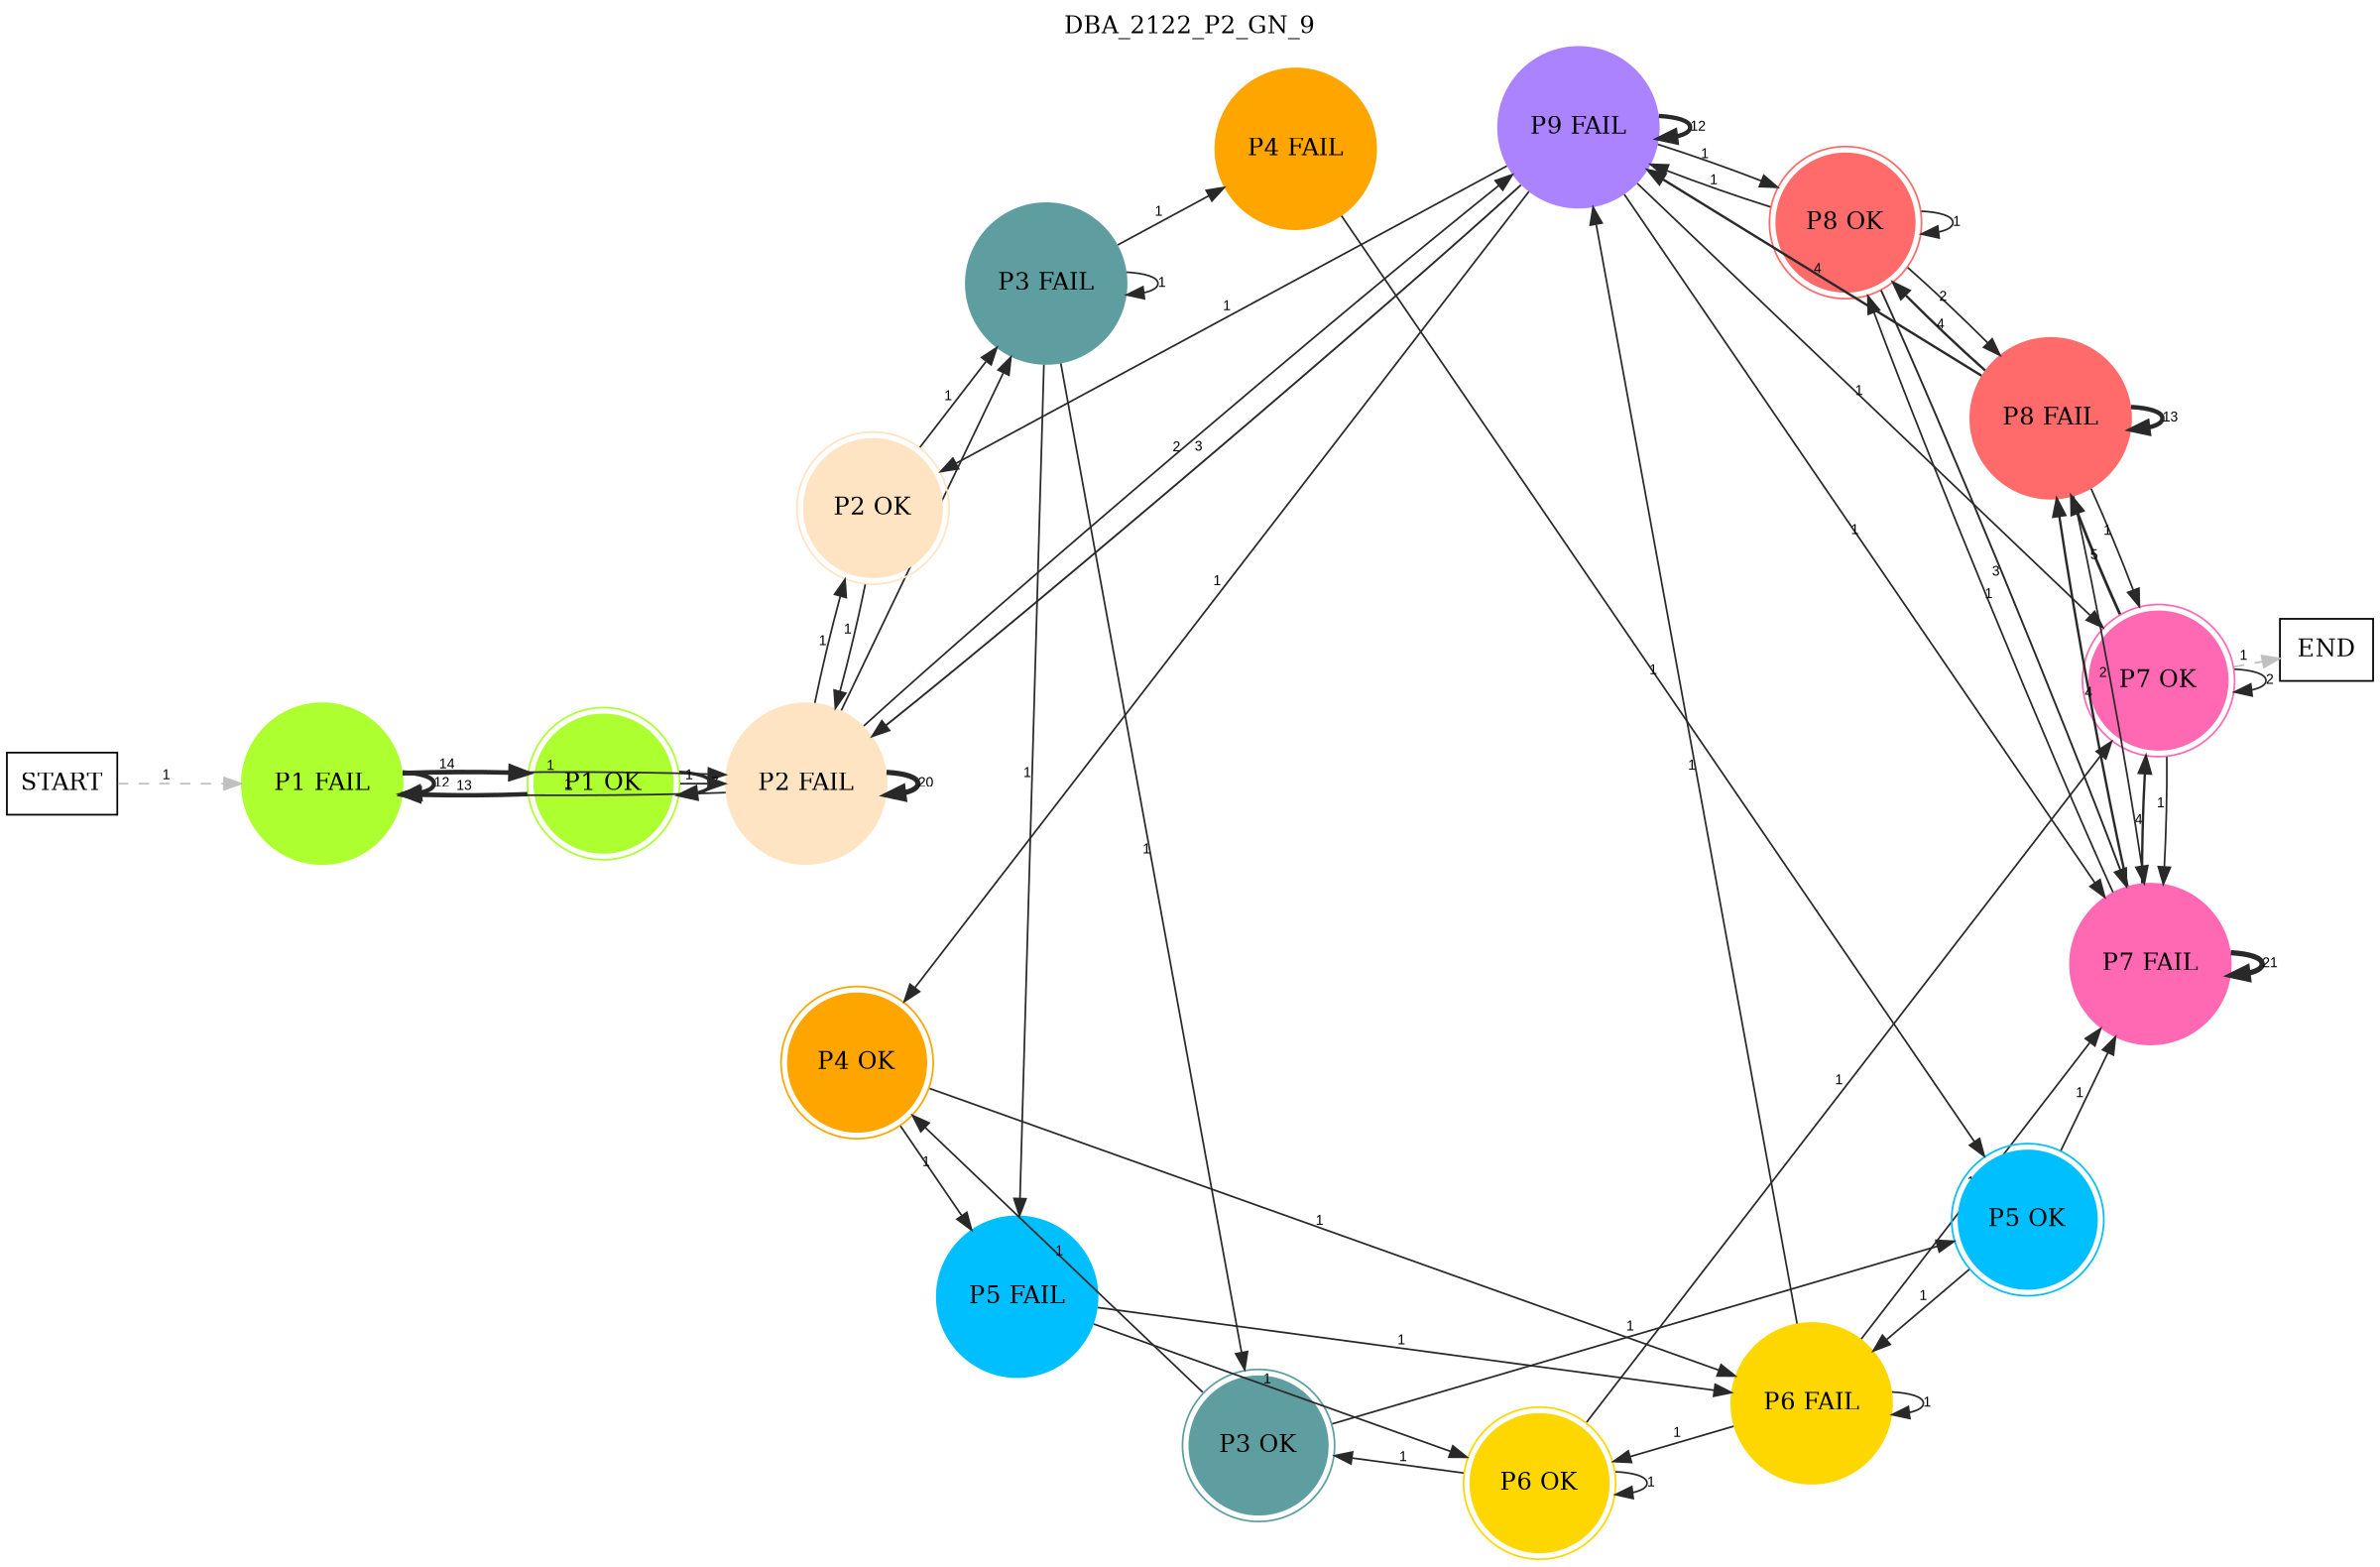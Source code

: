 digraph DBA_2122_P2_GN_9 {
	labelloc="t";
	label=DBA_2122_P2_GN_9;
	dpi = 150
	size="16,11!";
	margin = 0;
layout=circo;
"START" [shape=box, fillcolor=white, style=filled, color=black]
"P1 FAIL" [shape=circle, color=greenyellow, style=filled]
"P1 OK" [shape=circle, color=greenyellow, peripheries=2, style=filled]
"P2 FAIL" [shape=circle, color=bisque, style=filled]
"P9 FAIL" [shape=circle, color=mediumpurple1, style=filled]
"P3 FAIL" [shape=circle, color=cadetblue, style=filled]
"P5 FAIL" [shape=circle, color=deepskyblue, style=filled]
"P6 FAIL" [shape=circle, color=gold, style=filled]
"P2 OK" [shape=circle, color=bisque, peripheries=2, style=filled]
"P4 FAIL" [shape=circle, color=orange, style=filled]
"P5 OK" [shape=circle, color=deepskyblue, peripheries=2, style=filled]
"P6 OK" [shape=circle, color=gold, peripheries=2, style=filled]
"P3 OK" [shape=circle, color=cadetblue, peripheries=2, style=filled]
"P7 FAIL" [shape=circle, color=hotpink, style=filled]
"P8 FAIL" [shape=circle, color=indianred1, style=filled]
"P4 OK" [shape=circle, color=orange, peripheries=2, style=filled]
"P7 OK" [shape=circle, color=hotpink, peripheries=2, style=filled]
"P8 OK" [shape=circle, color=indianred1, peripheries=2, style=filled]
"END" [shape=box, fillcolor=white, style=filled, color=black]
"START" -> "P1 FAIL" [ style = dashed color=grey label ="1" labelfloat=false fontname="Arial" fontsize=8]

"P1 FAIL" -> "P1 FAIL" [ color=grey16 penwidth = "2.484906649788"label ="12" labelfloat=false fontname="Arial" fontsize=8]

"P1 FAIL" -> "P1 OK" [ color=grey16 penwidth = "2.63905732961526"label ="14" labelfloat=false fontname="Arial" fontsize=8]

"P1 FAIL" -> "P2 FAIL" [ color=grey16 penwidth = "1"label ="1" labelfloat=false fontname="Arial" fontsize=8]

"P1 OK" -> "P1 FAIL" [ color=grey16 penwidth = "2.56494935746154"label ="13" labelfloat=false fontname="Arial" fontsize=8]

"P1 OK" -> "P1 OK" [ color=grey16 penwidth = "1.94591014905531"label ="7" labelfloat=false fontname="Arial" fontsize=8]

"P1 OK" -> "P2 FAIL" [ color=grey16 penwidth = "1"label ="1" labelfloat=false fontname="Arial" fontsize=8]

"P2 FAIL" -> "P1 FAIL" [ color=grey16 penwidth = "1"label ="1" labelfloat=false fontname="Arial" fontsize=8]

"P2 FAIL" -> "P2 FAIL" [ color=grey16 penwidth = "2.99573227355399"label ="20" labelfloat=false fontname="Arial" fontsize=8]

"P2 FAIL" -> "P9 FAIL" [ color=grey16 penwidth = "1"label ="2" labelfloat=false fontname="Arial" fontsize=8]

"P2 FAIL" -> "P3 FAIL" [ color=grey16 penwidth = "1"label ="2" labelfloat=false fontname="Arial" fontsize=8]

"P2 FAIL" -> "P2 OK" [ color=grey16 penwidth = "1"label ="1" labelfloat=false fontname="Arial" fontsize=8]

"P9 FAIL" -> "P2 FAIL" [ color=grey16 penwidth = "1.09861228866811"label ="3" labelfloat=false fontname="Arial" fontsize=8]

"P9 FAIL" -> "P9 FAIL" [ color=grey16 penwidth = "2.484906649788"label ="12" labelfloat=false fontname="Arial" fontsize=8]

"P9 FAIL" -> "P2 OK" [ color=grey16 penwidth = "1"label ="1" labelfloat=false fontname="Arial" fontsize=8]

"P9 FAIL" -> "P7 FAIL" [ color=grey16 penwidth = "1"label ="1" labelfloat=false fontname="Arial" fontsize=8]

"P9 FAIL" -> "P4 OK" [ color=grey16 penwidth = "1"label ="1" labelfloat=false fontname="Arial" fontsize=8]

"P9 FAIL" -> "P7 OK" [ color=grey16 penwidth = "1"label ="1" labelfloat=false fontname="Arial" fontsize=8]

"P9 FAIL" -> "P8 OK" [ color=grey16 penwidth = "1"label ="1" labelfloat=false fontname="Arial" fontsize=8]

"P3 FAIL" -> "P3 FAIL" [ color=grey16 penwidth = "1"label ="1" labelfloat=false fontname="Arial" fontsize=8]

"P3 FAIL" -> "P5 FAIL" [ color=grey16 penwidth = "1"label ="1" labelfloat=false fontname="Arial" fontsize=8]

"P3 FAIL" -> "P4 FAIL" [ color=grey16 penwidth = "1"label ="1" labelfloat=false fontname="Arial" fontsize=8]

"P3 FAIL" -> "P3 OK" [ color=grey16 penwidth = "1"label ="1" labelfloat=false fontname="Arial" fontsize=8]

"P5 FAIL" -> "P6 FAIL" [ color=grey16 penwidth = "1"label ="1" labelfloat=false fontname="Arial" fontsize=8]

"P5 FAIL" -> "P6 OK" [ color=grey16 penwidth = "1"label ="1" labelfloat=false fontname="Arial" fontsize=8]

"P6 FAIL" -> "P9 FAIL" [ color=grey16 penwidth = "1"label ="1" labelfloat=false fontname="Arial" fontsize=8]

"P6 FAIL" -> "P6 FAIL" [ color=grey16 penwidth = "1"label ="1" labelfloat=false fontname="Arial" fontsize=8]

"P6 FAIL" -> "P6 OK" [ color=grey16 penwidth = "1"label ="1" labelfloat=false fontname="Arial" fontsize=8]

"P6 FAIL" -> "P7 FAIL" [ color=grey16 penwidth = "1"label ="1" labelfloat=false fontname="Arial" fontsize=8]

"P2 OK" -> "P2 FAIL" [ color=grey16 penwidth = "1"label ="1" labelfloat=false fontname="Arial" fontsize=8]

"P2 OK" -> "P3 FAIL" [ color=grey16 penwidth = "1"label ="1" labelfloat=false fontname="Arial" fontsize=8]

"P4 FAIL" -> "P5 OK" [ color=grey16 penwidth = "1"label ="1" labelfloat=false fontname="Arial" fontsize=8]

"P5 OK" -> "P6 FAIL" [ color=grey16 penwidth = "1"label ="1" labelfloat=false fontname="Arial" fontsize=8]

"P5 OK" -> "P7 FAIL" [ color=grey16 penwidth = "1"label ="1" labelfloat=false fontname="Arial" fontsize=8]

"P6 OK" -> "P6 OK" [ color=grey16 penwidth = "1"label ="1" labelfloat=false fontname="Arial" fontsize=8]

"P6 OK" -> "P3 OK" [ color=grey16 penwidth = "1"label ="1" labelfloat=false fontname="Arial" fontsize=8]

"P6 OK" -> "P7 OK" [ color=grey16 penwidth = "1"label ="1" labelfloat=false fontname="Arial" fontsize=8]

"P3 OK" -> "P5 OK" [ color=grey16 penwidth = "1"label ="1" labelfloat=false fontname="Arial" fontsize=8]

"P3 OK" -> "P4 OK" [ color=grey16 penwidth = "1"label ="1" labelfloat=false fontname="Arial" fontsize=8]

"P7 FAIL" -> "P7 FAIL" [ color=grey16 penwidth = "3.04452243772342"label ="21" labelfloat=false fontname="Arial" fontsize=8]

"P7 FAIL" -> "P8 FAIL" [ color=grey16 penwidth = "1.38629436111989"label ="4" labelfloat=false fontname="Arial" fontsize=8]

"P7 FAIL" -> "P7 OK" [ color=grey16 penwidth = "1.38629436111989"label ="4" labelfloat=false fontname="Arial" fontsize=8]

"P7 FAIL" -> "P8 OK" [ color=grey16 penwidth = "1"label ="1" labelfloat=false fontname="Arial" fontsize=8]

"P8 FAIL" -> "P9 FAIL" [ color=grey16 penwidth = "1.38629436111989"label ="4" labelfloat=false fontname="Arial" fontsize=8]

"P8 FAIL" -> "P7 FAIL" [ color=grey16 penwidth = "1"label ="2" labelfloat=false fontname="Arial" fontsize=8]

"P8 FAIL" -> "P8 FAIL" [ color=grey16 penwidth = "2.56494935746154"label ="13" labelfloat=false fontname="Arial" fontsize=8]

"P8 FAIL" -> "P7 OK" [ color=grey16 penwidth = "1"label ="1" labelfloat=false fontname="Arial" fontsize=8]

"P8 FAIL" -> "P8 OK" [ color=grey16 penwidth = "1.38629436111989"label ="4" labelfloat=false fontname="Arial" fontsize=8]

"P4 OK" -> "P5 FAIL" [ color=grey16 penwidth = "1"label ="1" labelfloat=false fontname="Arial" fontsize=8]

"P4 OK" -> "P6 FAIL" [ color=grey16 penwidth = "1"label ="1" labelfloat=false fontname="Arial" fontsize=8]

"P7 OK" -> "P7 FAIL" [ color=grey16 penwidth = "1"label ="1" labelfloat=false fontname="Arial" fontsize=8]

"P7 OK" -> "P8 FAIL" [ color=grey16 penwidth = "1.6094379124341"label ="5" labelfloat=false fontname="Arial" fontsize=8]

"P7 OK" -> "P7 OK" [ color=grey16 penwidth = "1"label ="2" labelfloat=false fontname="Arial" fontsize=8]

"P7 OK" -> "END" [ style = dashed color=grey label ="1" labelfloat=false fontname="Arial" fontsize=8]

"P8 OK" -> "P9 FAIL" [ color=grey16 penwidth = "1"label ="1" labelfloat=false fontname="Arial" fontsize=8]

"P8 OK" -> "P7 FAIL" [ color=grey16 penwidth = "1.09861228866811"label ="3" labelfloat=false fontname="Arial" fontsize=8]

"P8 OK" -> "P8 FAIL" [ color=grey16 penwidth = "1"label ="2" labelfloat=false fontname="Arial" fontsize=8]

"P8 OK" -> "P8 OK" [ color=grey16 penwidth = "1"label ="1" labelfloat=false fontname="Arial" fontsize=8]

}
